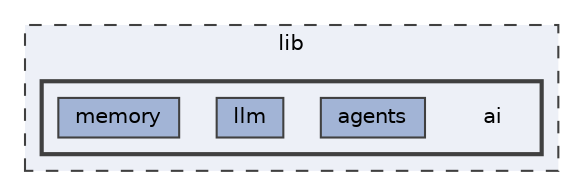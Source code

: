 digraph "lib/ai"
{
 // LATEX_PDF_SIZE
  bgcolor="transparent";
  edge [fontname=Helvetica,fontsize=10,labelfontname=Helvetica,labelfontsize=10];
  node [fontname=Helvetica,fontsize=10,shape=box,height=0.2,width=0.4];
  compound=true
  subgraph clusterdir_97aefd0d527b934f1d99a682da8fe6a9 {
    graph [ bgcolor="#edf0f7", pencolor="grey25", label="lib", fontname=Helvetica,fontsize=10 style="filled,dashed", URL="dir_97aefd0d527b934f1d99a682da8fe6a9.html",tooltip=""]
  subgraph clusterdir_9006fd717e550db27c5d60e4af58c13b {
    graph [ bgcolor="#edf0f7", pencolor="grey25", label="", fontname=Helvetica,fontsize=10 style="filled,bold", URL="dir_9006fd717e550db27c5d60e4af58c13b.html",tooltip=""]
    dir_9006fd717e550db27c5d60e4af58c13b [shape=plaintext, label="ai"];
  dir_2b8a98b8e089746523ed27c1e35f44ba [label="agents", fillcolor="#a2b4d6", color="grey25", style="filled", URL="dir_2b8a98b8e089746523ed27c1e35f44ba.html",tooltip=""];
  dir_045c764b2e2bab18209563210cfa2791 [label="llm", fillcolor="#a2b4d6", color="grey25", style="filled", URL="dir_045c764b2e2bab18209563210cfa2791.html",tooltip=""];
  dir_91685dd9d87c10ed26a6ece8ae855435 [label="memory", fillcolor="#a2b4d6", color="grey25", style="filled", URL="dir_91685dd9d87c10ed26a6ece8ae855435.html",tooltip=""];
  }
  }
}
